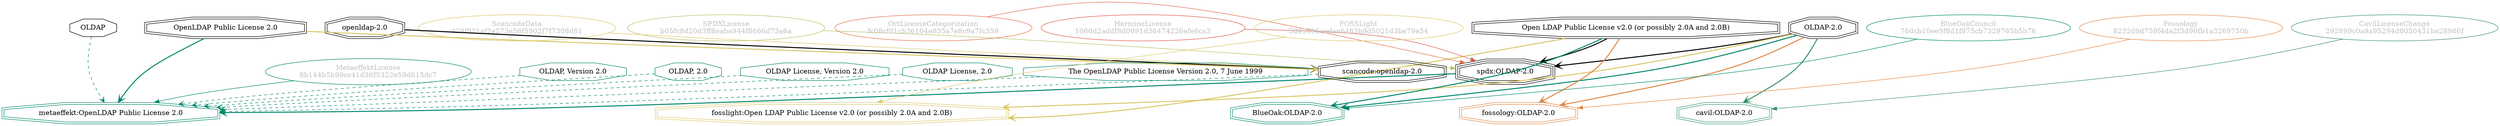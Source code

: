 strict digraph {
    node [shape=box];
    graph [splines=curved];
    3385 [label="SPDXLicense\nb05fc8d20d3ff8eaba944f8666d73a6a"
         ,fontcolor=gray
         ,color="#b8bf62"
         ,fillcolor="beige;1"
         ,shape=ellipse];
    3386 [label="spdx:OLDAP-2.0"
         ,shape=tripleoctagon];
    3387 [label="OLDAP-2.0"
         ,shape=doubleoctagon];
    3388 [label="Open LDAP Public License v2.0 (or possibly 2.0A and 2.0B)"
         ,shape=doubleoctagon];
    8923 [label="BlueOakCouncil\n76dcb10ee9f8d1f875cb7329765b5b76"
         ,fontcolor=gray
         ,color="#00876c"
         ,fillcolor="beige;1"
         ,shape=ellipse];
    8924 [label="BlueOak:OLDAP-2.0"
         ,color="#00876c"
         ,shape=doubleoctagon];
    21394 [label="ScancodeData\n429f921af2a273e56f5902f7f7308d61"
          ,fontcolor=gray
          ,color="#dac767"
          ,fillcolor="beige;1"
          ,shape=ellipse];
    21395 [label="scancode:openldap-2.0"
          ,shape=doubleoctagon];
    21396 [label="openldap-2.0"
          ,shape=doubleoctagon];
    21397 [label="OpenLDAP Public License 2.0"
          ,shape=doubleoctagon];
    27035 [label="Fossology\n8232d0d759f4da2f3d90fb1a3269750b"
          ,fontcolor=gray
          ,color="#e18745"
          ,fillcolor="beige;1"
          ,shape=ellipse];
    27036 [label="fossology:OLDAP-2.0"
          ,color="#e18745"
          ,shape=doubleoctagon];
    27265 [label=OLDAP
          ,shape=octagon];
    35136 [label="OrtLicenseCategorization\nfc08cfd1cb36104e035a7e8c9a7fc359"
          ,fontcolor=gray
          ,color="#e06f45"
          ,fillcolor="beige;1"
          ,shape=ellipse];
    37333 [label="CavilLicenseChange\n292899c0a9a95294d0050431ba28986f"
          ,fontcolor=gray
          ,color="#379469"
          ,fillcolor="beige;1"
          ,shape=ellipse];
    37334 [label="cavil:OLDAP-2.0"
          ,color="#379469"
          ,shape=doubleoctagon];
    46450 [label="MetaeffektLicense\n8b144b5b99cc41d36f5322e59d615dc7"
          ,fontcolor=gray
          ,color="#00876c"
          ,fillcolor="beige;1"
          ,shape=ellipse];
    46451 [label="metaeffekt:OpenLDAP Public License 2.0"
          ,color="#00876c"
          ,shape=doubleoctagon];
    46452 [label="OLDAP, Version 2.0"
          ,color="#00876c"
          ,shape=octagon];
    46453 [label="OLDAP, 2.0"
          ,color="#00876c"
          ,shape=octagon];
    46454 [label="OLDAP License, Version 2.0"
          ,color="#00876c"
          ,shape=octagon];
    46455 [label="OLDAP License, 2.0"
          ,color="#00876c"
          ,shape=octagon];
    46456 [label="The OpenLDAP Public License Version 2.0, 7 June 1999"
          ,color="#00876c"
          ,shape=octagon];
    50044 [label="HermineLicense\n1060d2addf8d0091d36474226efe6ca3"
          ,fontcolor=gray
          ,color="#dc574a"
          ,fillcolor="beige;1"
          ,shape=ellipse];
    51024 [label="FOSSLight\n5893596eedae6463b9d5021d3be79e34"
          ,fontcolor=gray
          ,color="#dac767"
          ,fillcolor="beige;1"
          ,shape=ellipse];
    51025 [label="fosslight:Open LDAP Public License v2.0 (or possibly 2.0A and 2.0B)"
          ,color="#dac767"
          ,shape=doubleoctagon];
    3385 -> 3386 [weight=0.5
                 ,color="#b8bf62"];
    3386 -> 46451 [style=bold
                  ,arrowhead=vee
                  ,weight=0.7
                  ,color="#00876c"];
    3387 -> 3386 [style=bold
                 ,arrowhead=vee
                 ,weight=0.7];
    3387 -> 8924 [style=bold
                 ,arrowhead=vee
                 ,weight=0.7
                 ,color="#00876c"];
    3387 -> 27036 [style=bold
                  ,arrowhead=vee
                  ,weight=0.7
                  ,color="#e18745"];
    3387 -> 37334 [style=bold
                  ,arrowhead=vee
                  ,weight=0.7
                  ,color="#379469"];
    3387 -> 37334 [style=bold
                  ,arrowhead=vee
                  ,weight=0.7
                  ,color="#379469"];
    3387 -> 51025 [style=bold
                  ,arrowhead=vee
                  ,weight=0.7
                  ,color="#dac767"];
    3388 -> 3386 [style=bold
                 ,arrowhead=vee
                 ,weight=0.7];
    3388 -> 8924 [style=bold
                 ,arrowhead=vee
                 ,weight=0.7
                 ,color="#00876c"];
    3388 -> 27036 [style=bold
                  ,arrowhead=vee
                  ,weight=0.7
                  ,color="#e18745"];
    3388 -> 51025 [style=bold
                  ,arrowhead=vee
                  ,weight=0.7
                  ,color="#dac767"];
    8923 -> 8924 [weight=0.5
                 ,color="#00876c"];
    21394 -> 21395 [weight=0.5
                   ,color="#dac767"];
    21395 -> 46451 [style=dashed
                   ,arrowhead=vee
                   ,weight=0.5
                   ,color="#00876c"];
    21396 -> 21395 [style=bold
                   ,arrowhead=vee
                   ,weight=0.7];
    21397 -> 21395 [style=bold
                   ,arrowhead=vee
                   ,weight=0.7
                   ,color="#dac767"];
    21397 -> 46451 [style=bold
                   ,arrowhead=vee
                   ,weight=0.7
                   ,color="#00876c"];
    27035 -> 27036 [weight=0.5
                   ,color="#e18745"];
    27265 -> 46451 [style=dashed
                   ,arrowhead=vee
                   ,weight=0.5
                   ,color="#00876c"];
    35136 -> 3386 [weight=0.5
                  ,color="#e06f45"];
    37333 -> 37334 [weight=0.5
                   ,color="#379469"];
    46450 -> 46451 [weight=0.5
                   ,color="#00876c"];
    46452 -> 46451 [style=dashed
                   ,arrowhead=vee
                   ,weight=0.5
                   ,color="#00876c"];
    46453 -> 46451 [style=dashed
                   ,arrowhead=vee
                   ,weight=0.5
                   ,color="#00876c"];
    46454 -> 46451 [style=dashed
                   ,arrowhead=vee
                   ,weight=0.5
                   ,color="#00876c"];
    46455 -> 46451 [style=dashed
                   ,arrowhead=vee
                   ,weight=0.5
                   ,color="#00876c"];
    46456 -> 46451 [style=dashed
                   ,arrowhead=vee
                   ,weight=0.5
                   ,color="#00876c"];
    50044 -> 3386 [weight=0.5
                  ,color="#dc574a"];
    51024 -> 51025 [weight=0.5
                   ,color="#dac767"];
}
